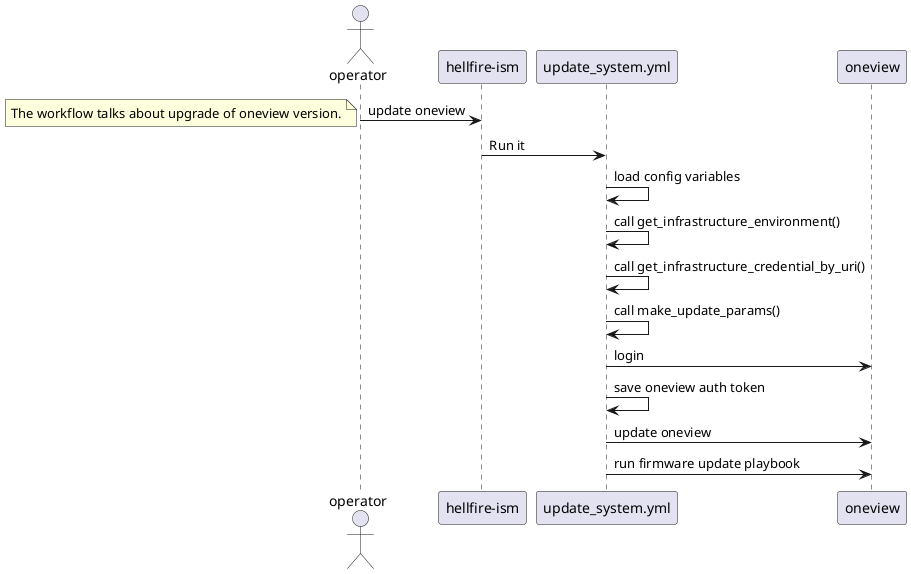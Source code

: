 @startuml

actor operator
participant "hellfire-ism"
participant "update_system.yml"
participant oneview

operator->"hellfire-ism": update oneview

note left
    The workflow talks about upgrade of oneview version.
end note

"hellfire-ism"->"update_system.yml": Run it

"update_system.yml"->"update_system.yml": load config variables
"update_system.yml"->"update_system.yml": call get_infrastructure_environment()
"update_system.yml"->"update_system.yml": call get_infrastructure_credential_by_uri()
"update_system.yml"->"update_system.yml": call make_update_params()
"update_system.yml"->oneview: login
"update_system.yml"->"update_system.yml": save oneview auth token
"update_system.yml"->oneview: update oneview
"update_system.yml"->oneview: run firmware update playbook

@enduml